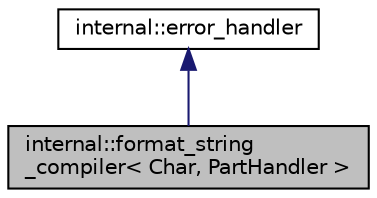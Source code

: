 digraph "internal::format_string_compiler&lt; Char, PartHandler &gt;"
{
  edge [fontname="Helvetica",fontsize="10",labelfontname="Helvetica",labelfontsize="10"];
  node [fontname="Helvetica",fontsize="10",shape=record];
  Node0 [label="internal::format_string\l_compiler\< Char, PartHandler \>",height=0.2,width=0.4,color="black", fillcolor="grey75", style="filled", fontcolor="black"];
  Node1 -> Node0 [dir="back",color="midnightblue",fontsize="10",style="solid"];
  Node1 [label="internal::error_handler",height=0.2,width=0.4,color="black", fillcolor="white", style="filled",URL="$structinternal_1_1error__handler.html"];
}
